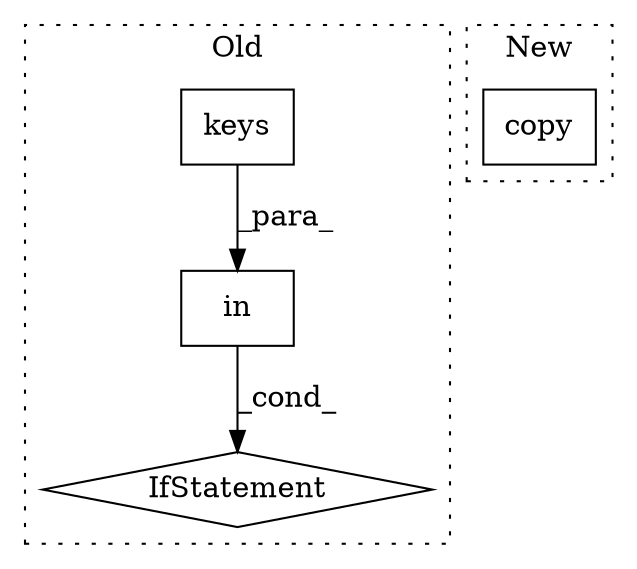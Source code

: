 digraph G {
subgraph cluster0 {
1 [label="keys" a="32" s="22144" l="6" shape="box"];
3 [label="in" a="105" s="22133" l="17" shape="box"];
4 [label="IfStatement" a="25" s="22119,22150" l="14,2" shape="diamond"];
label = "Old";
style="dotted";
}
subgraph cluster1 {
2 [label="copy" a="32" s="21776" l="6" shape="box"];
label = "New";
style="dotted";
}
1 -> 3 [label="_para_"];
3 -> 4 [label="_cond_"];
}